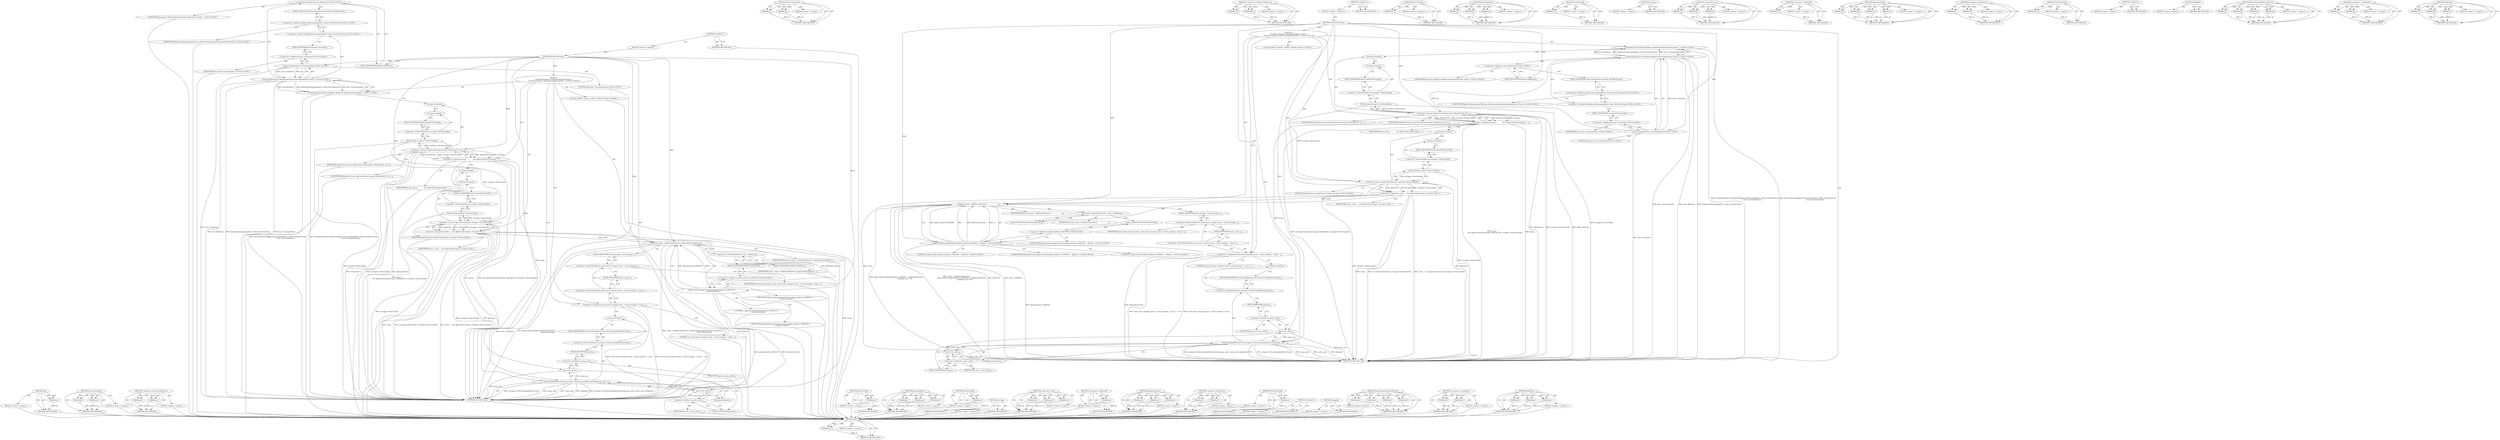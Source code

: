 digraph "AddEntry" {
vulnerable_176 [label=<(METHOD,get)>];
vulnerable_177 [label=<(PARAM,p1)>];
vulnerable_178 [label=<(BLOCK,&lt;empty&gt;,&lt;empty&gt;)>];
vulnerable_179 [label=<(METHOD_RETURN,ANY)>];
vulnerable_125 [label=<(METHOD,base.Unretained)>];
vulnerable_126 [label=<(PARAM,p1)>];
vulnerable_127 [label=<(PARAM,p2)>];
vulnerable_128 [label=<(BLOCK,&lt;empty&gt;,&lt;empty&gt;)>];
vulnerable_129 [label=<(METHOD_RETURN,ANY)>];
vulnerable_148 [label=<(METHOD,&lt;operator&gt;.indirectFieldAccess)>];
vulnerable_149 [label=<(PARAM,p1)>];
vulnerable_150 [label=<(PARAM,p2)>];
vulnerable_151 [label=<(BLOCK,&lt;empty&gt;,&lt;empty&gt;)>];
vulnerable_152 [label=<(METHOD_RETURN,ANY)>];
vulnerable_6 [label=<(METHOD,&lt;global&gt;)<SUB>1</SUB>>];
vulnerable_7 [label=<(BLOCK,&lt;empty&gt;,&lt;empty&gt;)<SUB>1</SUB>>];
vulnerable_8 [label=<(METHOD,StoreNewGroup)<SUB>1</SUB>>];
vulnerable_9 [label="<(BLOCK,{
    PushNextTask(base::BindOnce(&amp;AppCacheStor...,{
    PushNextTask(base::BindOnce(&amp;AppCacheStor...)<SUB>1</SUB>>"];
vulnerable_10 [label="<(PushNextTask,PushNextTask(base::BindOnce(&amp;AppCacheStorageImp...)<SUB>2</SUB>>"];
vulnerable_11 [label="<(base.BindOnce,base::BindOnce(&amp;AppCacheStorageImplTest::Verify...)<SUB>2</SUB>>"];
vulnerable_12 [label="<(&lt;operator&gt;.fieldAccess,base::BindOnce)<SUB>2</SUB>>"];
vulnerable_13 [label="<(IDENTIFIER,base,base::BindOnce(&amp;AppCacheStorageImplTest::Verify...)<SUB>2</SUB>>"];
vulnerable_14 [label=<(FIELD_IDENTIFIER,BindOnce,BindOnce)<SUB>2</SUB>>];
vulnerable_15 [label="<(&lt;operator&gt;.addressOf,&amp;AppCacheStorageImplTest::Verify_StoreNewGroup)<SUB>2</SUB>>"];
vulnerable_16 [label="<(&lt;operator&gt;.fieldAccess,AppCacheStorageImplTest::Verify_StoreNewGroup)<SUB>2</SUB>>"];
vulnerable_17 [label="<(IDENTIFIER,AppCacheStorageImplTest,base::BindOnce(&amp;AppCacheStorageImplTest::Verify...)<SUB>2</SUB>>"];
vulnerable_18 [label=<(FIELD_IDENTIFIER,Verify_StoreNewGroup,Verify_StoreNewGroup)<SUB>2</SUB>>];
vulnerable_19 [label="<(base.Unretained,base::Unretained(this))<SUB>3</SUB>>"];
vulnerable_20 [label="<(&lt;operator&gt;.fieldAccess,base::Unretained)<SUB>3</SUB>>"];
vulnerable_21 [label="<(IDENTIFIER,base,base::Unretained(this))<SUB>3</SUB>>"];
vulnerable_22 [label=<(FIELD_IDENTIFIER,Unretained,Unretained)<SUB>3</SUB>>];
vulnerable_23 [label="<(LITERAL,this,base::Unretained(this))<SUB>3</SUB>>"];
vulnerable_24 [label=<(&lt;operator&gt;.assignment,group_ =
         new AppCacheGroup(storage(), ...)<SUB>5</SUB>>];
vulnerable_25 [label=<(IDENTIFIER,group_,group_ =
         new AppCacheGroup(storage(), ...)<SUB>5</SUB>>];
vulnerable_26 [label=<(&lt;operator&gt;.new,new AppCacheGroup(storage(), kManifestUrl, stor...)<SUB>6</SUB>>];
vulnerable_27 [label=<(IDENTIFIER,AppCacheGroup,new AppCacheGroup(storage(), kManifestUrl, stor...)<SUB>6</SUB>>];
vulnerable_28 [label=<(storage,storage())<SUB>6</SUB>>];
vulnerable_29 [label=<(IDENTIFIER,kManifestUrl,new AppCacheGroup(storage(), kManifestUrl, stor...)<SUB>6</SUB>>];
vulnerable_30 [label=<(NewGroupId,storage()-&gt;NewGroupId())<SUB>6</SUB>>];
vulnerable_31 [label=<(&lt;operator&gt;.indirectFieldAccess,storage()-&gt;NewGroupId)<SUB>6</SUB>>];
vulnerable_32 [label=<(storage,storage())<SUB>6</SUB>>];
vulnerable_33 [label=<(FIELD_IDENTIFIER,NewGroupId,NewGroupId)<SUB>6</SUB>>];
vulnerable_34 [label=<(&lt;operator&gt;.assignment,cache_ = new AppCache(storage(), storage()-&gt;New...)<SUB>7</SUB>>];
vulnerable_35 [label=<(IDENTIFIER,cache_,cache_ = new AppCache(storage(), storage()-&gt;New...)<SUB>7</SUB>>];
vulnerable_36 [label=<(&lt;operator&gt;.new,new AppCache(storage(), storage()-&gt;NewCacheId()))<SUB>7</SUB>>];
vulnerable_37 [label=<(IDENTIFIER,AppCache,new AppCache(storage(), storage()-&gt;NewCacheId()))<SUB>7</SUB>>];
vulnerable_38 [label=<(storage,storage())<SUB>7</SUB>>];
vulnerable_39 [label=<(NewCacheId,storage()-&gt;NewCacheId())<SUB>7</SUB>>];
vulnerable_40 [label=<(&lt;operator&gt;.indirectFieldAccess,storage()-&gt;NewCacheId)<SUB>7</SUB>>];
vulnerable_41 [label=<(storage,storage())<SUB>7</SUB>>];
vulnerable_42 [label=<(FIELD_IDENTIFIER,NewCacheId,NewCacheId)<SUB>7</SUB>>];
vulnerable_43 [label=<(AddEntry,cache_-&gt;AddEntry(kEntryUrl, AppCacheEntry(AppCa...)<SUB>8</SUB>>];
vulnerable_44 [label=<(&lt;operator&gt;.indirectFieldAccess,cache_-&gt;AddEntry)<SUB>8</SUB>>];
vulnerable_45 [label=<(IDENTIFIER,cache_,cache_-&gt;AddEntry(kEntryUrl, AppCacheEntry(AppCa...)<SUB>8</SUB>>];
vulnerable_46 [label=<(FIELD_IDENTIFIER,AddEntry,AddEntry)<SUB>8</SUB>>];
vulnerable_47 [label=<(IDENTIFIER,kEntryUrl,cache_-&gt;AddEntry(kEntryUrl, AppCacheEntry(AppCa...)<SUB>8</SUB>>];
vulnerable_48 [label="<(AppCacheEntry,AppCacheEntry(AppCacheEntry::EXPLICIT, 1,
     ...)<SUB>8</SUB>>"];
vulnerable_49 [label="<(&lt;operator&gt;.fieldAccess,AppCacheEntry::EXPLICIT)<SUB>8</SUB>>"];
vulnerable_50 [label="<(IDENTIFIER,AppCacheEntry,AppCacheEntry(AppCacheEntry::EXPLICIT, 1,
     ...)<SUB>8</SUB>>"];
vulnerable_51 [label=<(FIELD_IDENTIFIER,EXPLICIT,EXPLICIT)<SUB>8</SUB>>];
vulnerable_52 [label="<(LITERAL,1,AppCacheEntry(AppCacheEntry::EXPLICIT, 1,
     ...)<SUB>8</SUB>>"];
vulnerable_53 [label="<(IDENTIFIER,kDefaultEntrySize,AppCacheEntry(AppCacheEntry::EXPLICIT, 1,
     ...)<SUB>9</SUB>>"];
vulnerable_54 [label=<(&lt;operator&gt;.assignment,mock_quota_manager_proxy_-&gt;mock_manager_-&gt;async...)<SUB>11</SUB>>];
vulnerable_55 [label=<(&lt;operator&gt;.indirectFieldAccess,mock_quota_manager_proxy_-&gt;mock_manager_-&gt;async_)<SUB>11</SUB>>];
vulnerable_56 [label=<(&lt;operator&gt;.indirectFieldAccess,mock_quota_manager_proxy_-&gt;mock_manager_)<SUB>11</SUB>>];
vulnerable_57 [label=<(IDENTIFIER,mock_quota_manager_proxy_,mock_quota_manager_proxy_-&gt;mock_manager_-&gt;async...)<SUB>11</SUB>>];
vulnerable_58 [label=<(FIELD_IDENTIFIER,mock_manager_,mock_manager_)<SUB>11</SUB>>];
vulnerable_59 [label=<(FIELD_IDENTIFIER,async_,async_)<SUB>11</SUB>>];
vulnerable_60 [label=<(LITERAL,true,mock_quota_manager_proxy_-&gt;mock_manager_-&gt;async...)<SUB>11</SUB>>];
vulnerable_61 [label=<(StoreGroupAndNewestCache,storage()-&gt;StoreGroupAndNewestCache(group_.get(...)<SUB>13</SUB>>];
vulnerable_62 [label=<(&lt;operator&gt;.indirectFieldAccess,storage()-&gt;StoreGroupAndNewestCache)<SUB>13</SUB>>];
vulnerable_63 [label=<(storage,storage())<SUB>13</SUB>>];
vulnerable_64 [label=<(FIELD_IDENTIFIER,StoreGroupAndNewestCache,StoreGroupAndNewestCache)<SUB>13</SUB>>];
vulnerable_65 [label=<(get,group_.get())<SUB>13</SUB>>];
vulnerable_66 [label=<(&lt;operator&gt;.fieldAccess,group_.get)<SUB>13</SUB>>];
vulnerable_67 [label=<(IDENTIFIER,group_,group_.get())<SUB>13</SUB>>];
vulnerable_68 [label=<(FIELD_IDENTIFIER,get,get)<SUB>13</SUB>>];
vulnerable_69 [label=<(get,cache_.get())<SUB>13</SUB>>];
vulnerable_70 [label=<(&lt;operator&gt;.fieldAccess,cache_.get)<SUB>13</SUB>>];
vulnerable_71 [label=<(IDENTIFIER,cache_,cache_.get())<SUB>13</SUB>>];
vulnerable_72 [label=<(FIELD_IDENTIFIER,get,get)<SUB>13</SUB>>];
vulnerable_73 [label=<(delegate,delegate())<SUB>13</SUB>>];
vulnerable_74 [label="<(LOCAL,EXPECT_FALSE : EXPECT_FALSE)<SUB>14</SUB>>"];
vulnerable_75 [label=<(METHOD_RETURN,void)<SUB>1</SUB>>];
vulnerable_77 [label=<(METHOD_RETURN,ANY)<SUB>1</SUB>>];
vulnerable_153 [label=<(METHOD,NewCacheId)>];
vulnerable_154 [label=<(PARAM,p1)>];
vulnerable_155 [label=<(BLOCK,&lt;empty&gt;,&lt;empty&gt;)>];
vulnerable_156 [label=<(METHOD_RETURN,ANY)>];
vulnerable_110 [label=<(METHOD,base.BindOnce)>];
vulnerable_111 [label=<(PARAM,p1)>];
vulnerable_112 [label=<(PARAM,p2)>];
vulnerable_113 [label=<(PARAM,p3)>];
vulnerable_114 [label=<(BLOCK,&lt;empty&gt;,&lt;empty&gt;)>];
vulnerable_115 [label=<(METHOD_RETURN,ANY)>];
vulnerable_144 [label=<(METHOD,NewGroupId)>];
vulnerable_145 [label=<(PARAM,p1)>];
vulnerable_146 [label=<(BLOCK,&lt;empty&gt;,&lt;empty&gt;)>];
vulnerable_147 [label=<(METHOD_RETURN,ANY)>];
vulnerable_141 [label=<(METHOD,storage)>];
vulnerable_142 [label=<(BLOCK,&lt;empty&gt;,&lt;empty&gt;)>];
vulnerable_143 [label=<(METHOD_RETURN,ANY)>];
vulnerable_135 [label=<(METHOD,&lt;operator&gt;.new)>];
vulnerable_136 [label=<(PARAM,p1)>];
vulnerable_137 [label=<(PARAM,p2)>];
vulnerable_138 [label=<(PARAM,p3)>];
vulnerable_139 [label=<(BLOCK,&lt;empty&gt;,&lt;empty&gt;)>];
vulnerable_140 [label=<(METHOD_RETURN,ANY)>];
vulnerable_121 [label=<(METHOD,&lt;operator&gt;.addressOf)>];
vulnerable_122 [label=<(PARAM,p1)>];
vulnerable_123 [label=<(BLOCK,&lt;empty&gt;,&lt;empty&gt;)>];
vulnerable_124 [label=<(METHOD_RETURN,ANY)>];
vulnerable_163 [label=<(METHOD,AppCacheEntry)>];
vulnerable_164 [label=<(PARAM,p1)>];
vulnerable_165 [label=<(PARAM,p2)>];
vulnerable_166 [label=<(PARAM,p3)>];
vulnerable_167 [label=<(BLOCK,&lt;empty&gt;,&lt;empty&gt;)>];
vulnerable_168 [label=<(METHOD_RETURN,ANY)>];
vulnerable_116 [label=<(METHOD,&lt;operator&gt;.fieldAccess)>];
vulnerable_117 [label=<(PARAM,p1)>];
vulnerable_118 [label=<(PARAM,p2)>];
vulnerable_119 [label=<(BLOCK,&lt;empty&gt;,&lt;empty&gt;)>];
vulnerable_120 [label=<(METHOD_RETURN,ANY)>];
vulnerable_106 [label=<(METHOD,PushNextTask)>];
vulnerable_107 [label=<(PARAM,p1)>];
vulnerable_108 [label=<(BLOCK,&lt;empty&gt;,&lt;empty&gt;)>];
vulnerable_109 [label=<(METHOD_RETURN,ANY)>];
vulnerable_100 [label=<(METHOD,&lt;global&gt;)<SUB>1</SUB>>];
vulnerable_101 [label=<(BLOCK,&lt;empty&gt;,&lt;empty&gt;)>];
vulnerable_102 [label=<(METHOD_RETURN,ANY)>];
vulnerable_180 [label=<(METHOD,delegate)>];
vulnerable_181 [label=<(BLOCK,&lt;empty&gt;,&lt;empty&gt;)>];
vulnerable_182 [label=<(METHOD_RETURN,ANY)>];
vulnerable_169 [label=<(METHOD,StoreGroupAndNewestCache)>];
vulnerable_170 [label=<(PARAM,p1)>];
vulnerable_171 [label=<(PARAM,p2)>];
vulnerable_172 [label=<(PARAM,p3)>];
vulnerable_173 [label=<(PARAM,p4)>];
vulnerable_174 [label=<(BLOCK,&lt;empty&gt;,&lt;empty&gt;)>];
vulnerable_175 [label=<(METHOD_RETURN,ANY)>];
vulnerable_130 [label=<(METHOD,&lt;operator&gt;.assignment)>];
vulnerable_131 [label=<(PARAM,p1)>];
vulnerable_132 [label=<(PARAM,p2)>];
vulnerable_133 [label=<(BLOCK,&lt;empty&gt;,&lt;empty&gt;)>];
vulnerable_134 [label=<(METHOD_RETURN,ANY)>];
vulnerable_157 [label=<(METHOD,AddEntry)>];
vulnerable_158 [label=<(PARAM,p1)>];
vulnerable_159 [label=<(PARAM,p2)>];
vulnerable_160 [label=<(PARAM,p3)>];
vulnerable_161 [label=<(BLOCK,&lt;empty&gt;,&lt;empty&gt;)>];
vulnerable_162 [label=<(METHOD_RETURN,ANY)>];
fixed_178 [label=<(METHOD,get)>];
fixed_179 [label=<(PARAM,p1)>];
fixed_180 [label=<(BLOCK,&lt;empty&gt;,&lt;empty&gt;)>];
fixed_181 [label=<(METHOD_RETURN,ANY)>];
fixed_126 [label=<(METHOD,base.Unretained)>];
fixed_127 [label=<(PARAM,p1)>];
fixed_128 [label=<(PARAM,p2)>];
fixed_129 [label=<(BLOCK,&lt;empty&gt;,&lt;empty&gt;)>];
fixed_130 [label=<(METHOD_RETURN,ANY)>];
fixed_149 [label=<(METHOD,&lt;operator&gt;.indirectFieldAccess)>];
fixed_150 [label=<(PARAM,p1)>];
fixed_151 [label=<(PARAM,p2)>];
fixed_152 [label=<(BLOCK,&lt;empty&gt;,&lt;empty&gt;)>];
fixed_153 [label=<(METHOD_RETURN,ANY)>];
fixed_6 [label=<(METHOD,&lt;global&gt;)<SUB>1</SUB>>];
fixed_7 [label=<(BLOCK,&lt;empty&gt;,&lt;empty&gt;)<SUB>1</SUB>>];
fixed_8 [label=<(METHOD,StoreNewGroup)<SUB>1</SUB>>];
fixed_9 [label="<(BLOCK,{
    PushNextTask(base::BindOnce(&amp;AppCacheStor...,{
    PushNextTask(base::BindOnce(&amp;AppCacheStor...)<SUB>1</SUB>>"];
fixed_10 [label="<(PushNextTask,PushNextTask(base::BindOnce(&amp;AppCacheStorageImp...)<SUB>2</SUB>>"];
fixed_11 [label="<(base.BindOnce,base::BindOnce(&amp;AppCacheStorageImplTest::Verify...)<SUB>2</SUB>>"];
fixed_12 [label="<(&lt;operator&gt;.fieldAccess,base::BindOnce)<SUB>2</SUB>>"];
fixed_13 [label="<(IDENTIFIER,base,base::BindOnce(&amp;AppCacheStorageImplTest::Verify...)<SUB>2</SUB>>"];
fixed_14 [label=<(FIELD_IDENTIFIER,BindOnce,BindOnce)<SUB>2</SUB>>];
fixed_15 [label="<(&lt;operator&gt;.addressOf,&amp;AppCacheStorageImplTest::Verify_StoreNewGroup)<SUB>2</SUB>>"];
fixed_16 [label="<(&lt;operator&gt;.fieldAccess,AppCacheStorageImplTest::Verify_StoreNewGroup)<SUB>2</SUB>>"];
fixed_17 [label="<(IDENTIFIER,AppCacheStorageImplTest,base::BindOnce(&amp;AppCacheStorageImplTest::Verify...)<SUB>2</SUB>>"];
fixed_18 [label=<(FIELD_IDENTIFIER,Verify_StoreNewGroup,Verify_StoreNewGroup)<SUB>2</SUB>>];
fixed_19 [label="<(base.Unretained,base::Unretained(this))<SUB>3</SUB>>"];
fixed_20 [label="<(&lt;operator&gt;.fieldAccess,base::Unretained)<SUB>3</SUB>>"];
fixed_21 [label="<(IDENTIFIER,base,base::Unretained(this))<SUB>3</SUB>>"];
fixed_22 [label=<(FIELD_IDENTIFIER,Unretained,Unretained)<SUB>3</SUB>>];
fixed_23 [label="<(LITERAL,this,base::Unretained(this))<SUB>3</SUB>>"];
fixed_24 [label=<(&lt;operator&gt;.assignment,group_ =
         new AppCacheGroup(storage(), ...)<SUB>5</SUB>>];
fixed_25 [label=<(IDENTIFIER,group_,group_ =
         new AppCacheGroup(storage(), ...)<SUB>5</SUB>>];
fixed_26 [label=<(&lt;operator&gt;.new,new AppCacheGroup(storage(), kManifestUrl, stor...)<SUB>6</SUB>>];
fixed_27 [label=<(IDENTIFIER,AppCacheGroup,new AppCacheGroup(storage(), kManifestUrl, stor...)<SUB>6</SUB>>];
fixed_28 [label=<(storage,storage())<SUB>6</SUB>>];
fixed_29 [label=<(IDENTIFIER,kManifestUrl,new AppCacheGroup(storage(), kManifestUrl, stor...)<SUB>6</SUB>>];
fixed_30 [label=<(NewGroupId,storage()-&gt;NewGroupId())<SUB>6</SUB>>];
fixed_31 [label=<(&lt;operator&gt;.indirectFieldAccess,storage()-&gt;NewGroupId)<SUB>6</SUB>>];
fixed_32 [label=<(storage,storage())<SUB>6</SUB>>];
fixed_33 [label=<(FIELD_IDENTIFIER,NewGroupId,NewGroupId)<SUB>6</SUB>>];
fixed_34 [label=<(&lt;operator&gt;.assignment,cache_ = new AppCache(storage(), storage()-&gt;New...)<SUB>7</SUB>>];
fixed_35 [label=<(IDENTIFIER,cache_,cache_ = new AppCache(storage(), storage()-&gt;New...)<SUB>7</SUB>>];
fixed_36 [label=<(&lt;operator&gt;.new,new AppCache(storage(), storage()-&gt;NewCacheId()))<SUB>7</SUB>>];
fixed_37 [label=<(IDENTIFIER,AppCache,new AppCache(storage(), storage()-&gt;NewCacheId()))<SUB>7</SUB>>];
fixed_38 [label=<(storage,storage())<SUB>7</SUB>>];
fixed_39 [label=<(NewCacheId,storage()-&gt;NewCacheId())<SUB>7</SUB>>];
fixed_40 [label=<(&lt;operator&gt;.indirectFieldAccess,storage()-&gt;NewCacheId)<SUB>7</SUB>>];
fixed_41 [label=<(storage,storage())<SUB>7</SUB>>];
fixed_42 [label=<(FIELD_IDENTIFIER,NewCacheId,NewCacheId)<SUB>7</SUB>>];
fixed_43 [label=<(AddEntry,cache_-&gt;AddEntry(kEntryUrl,
                   ...)<SUB>8</SUB>>];
fixed_44 [label=<(&lt;operator&gt;.indirectFieldAccess,cache_-&gt;AddEntry)<SUB>8</SUB>>];
fixed_45 [label=<(IDENTIFIER,cache_,cache_-&gt;AddEntry(kEntryUrl,
                   ...)<SUB>8</SUB>>];
fixed_46 [label=<(FIELD_IDENTIFIER,AddEntry,AddEntry)<SUB>8</SUB>>];
fixed_47 [label=<(IDENTIFIER,kEntryUrl,cache_-&gt;AddEntry(kEntryUrl,
                   ...)<SUB>8</SUB>>];
fixed_48 [label="<(AppCacheEntry,AppCacheEntry(AppCacheEntry::MASTER, 1, kDefaul...)<SUB>9</SUB>>"];
fixed_49 [label="<(&lt;operator&gt;.fieldAccess,AppCacheEntry::MASTER)<SUB>9</SUB>>"];
fixed_50 [label="<(IDENTIFIER,AppCacheEntry,AppCacheEntry(AppCacheEntry::MASTER, 1, kDefaul...)<SUB>9</SUB>>"];
fixed_51 [label=<(FIELD_IDENTIFIER,MASTER,MASTER)<SUB>9</SUB>>];
fixed_52 [label="<(LITERAL,1,AppCacheEntry(AppCacheEntry::MASTER, 1, kDefaul...)<SUB>9</SUB>>"];
fixed_53 [label="<(IDENTIFIER,kDefaultEntrySize,AppCacheEntry(AppCacheEntry::MASTER, 1, kDefaul...)<SUB>9</SUB>>"];
fixed_54 [label="<(LITERAL,0,AppCacheEntry(AppCacheEntry::MASTER, 1, kDefaul...)<SUB>10</SUB>>"];
fixed_55 [label=<(&lt;operator&gt;.assignment,mock_quota_manager_proxy_-&gt;mock_manager_-&gt;async...)<SUB>12</SUB>>];
fixed_56 [label=<(&lt;operator&gt;.indirectFieldAccess,mock_quota_manager_proxy_-&gt;mock_manager_-&gt;async_)<SUB>12</SUB>>];
fixed_57 [label=<(&lt;operator&gt;.indirectFieldAccess,mock_quota_manager_proxy_-&gt;mock_manager_)<SUB>12</SUB>>];
fixed_58 [label=<(IDENTIFIER,mock_quota_manager_proxy_,mock_quota_manager_proxy_-&gt;mock_manager_-&gt;async...)<SUB>12</SUB>>];
fixed_59 [label=<(FIELD_IDENTIFIER,mock_manager_,mock_manager_)<SUB>12</SUB>>];
fixed_60 [label=<(FIELD_IDENTIFIER,async_,async_)<SUB>12</SUB>>];
fixed_61 [label=<(LITERAL,true,mock_quota_manager_proxy_-&gt;mock_manager_-&gt;async...)<SUB>12</SUB>>];
fixed_62 [label=<(StoreGroupAndNewestCache,storage()-&gt;StoreGroupAndNewestCache(group_.get(...)<SUB>14</SUB>>];
fixed_63 [label=<(&lt;operator&gt;.indirectFieldAccess,storage()-&gt;StoreGroupAndNewestCache)<SUB>14</SUB>>];
fixed_64 [label=<(storage,storage())<SUB>14</SUB>>];
fixed_65 [label=<(FIELD_IDENTIFIER,StoreGroupAndNewestCache,StoreGroupAndNewestCache)<SUB>14</SUB>>];
fixed_66 [label=<(get,group_.get())<SUB>14</SUB>>];
fixed_67 [label=<(&lt;operator&gt;.fieldAccess,group_.get)<SUB>14</SUB>>];
fixed_68 [label=<(IDENTIFIER,group_,group_.get())<SUB>14</SUB>>];
fixed_69 [label=<(FIELD_IDENTIFIER,get,get)<SUB>14</SUB>>];
fixed_70 [label=<(get,cache_.get())<SUB>14</SUB>>];
fixed_71 [label=<(&lt;operator&gt;.fieldAccess,cache_.get)<SUB>14</SUB>>];
fixed_72 [label=<(IDENTIFIER,cache_,cache_.get())<SUB>14</SUB>>];
fixed_73 [label=<(FIELD_IDENTIFIER,get,get)<SUB>14</SUB>>];
fixed_74 [label=<(delegate,delegate())<SUB>14</SUB>>];
fixed_75 [label="<(LOCAL,EXPECT_FALSE : EXPECT_FALSE)<SUB>15</SUB>>"];
fixed_76 [label=<(METHOD_RETURN,void)<SUB>1</SUB>>];
fixed_78 [label=<(METHOD_RETURN,ANY)<SUB>1</SUB>>];
fixed_154 [label=<(METHOD,NewCacheId)>];
fixed_155 [label=<(PARAM,p1)>];
fixed_156 [label=<(BLOCK,&lt;empty&gt;,&lt;empty&gt;)>];
fixed_157 [label=<(METHOD_RETURN,ANY)>];
fixed_111 [label=<(METHOD,base.BindOnce)>];
fixed_112 [label=<(PARAM,p1)>];
fixed_113 [label=<(PARAM,p2)>];
fixed_114 [label=<(PARAM,p3)>];
fixed_115 [label=<(BLOCK,&lt;empty&gt;,&lt;empty&gt;)>];
fixed_116 [label=<(METHOD_RETURN,ANY)>];
fixed_145 [label=<(METHOD,NewGroupId)>];
fixed_146 [label=<(PARAM,p1)>];
fixed_147 [label=<(BLOCK,&lt;empty&gt;,&lt;empty&gt;)>];
fixed_148 [label=<(METHOD_RETURN,ANY)>];
fixed_142 [label=<(METHOD,storage)>];
fixed_143 [label=<(BLOCK,&lt;empty&gt;,&lt;empty&gt;)>];
fixed_144 [label=<(METHOD_RETURN,ANY)>];
fixed_136 [label=<(METHOD,&lt;operator&gt;.new)>];
fixed_137 [label=<(PARAM,p1)>];
fixed_138 [label=<(PARAM,p2)>];
fixed_139 [label=<(PARAM,p3)>];
fixed_140 [label=<(BLOCK,&lt;empty&gt;,&lt;empty&gt;)>];
fixed_141 [label=<(METHOD_RETURN,ANY)>];
fixed_122 [label=<(METHOD,&lt;operator&gt;.addressOf)>];
fixed_123 [label=<(PARAM,p1)>];
fixed_124 [label=<(BLOCK,&lt;empty&gt;,&lt;empty&gt;)>];
fixed_125 [label=<(METHOD_RETURN,ANY)>];
fixed_164 [label=<(METHOD,AppCacheEntry)>];
fixed_165 [label=<(PARAM,p1)>];
fixed_166 [label=<(PARAM,p2)>];
fixed_167 [label=<(PARAM,p3)>];
fixed_168 [label=<(PARAM,p4)>];
fixed_169 [label=<(BLOCK,&lt;empty&gt;,&lt;empty&gt;)>];
fixed_170 [label=<(METHOD_RETURN,ANY)>];
fixed_117 [label=<(METHOD,&lt;operator&gt;.fieldAccess)>];
fixed_118 [label=<(PARAM,p1)>];
fixed_119 [label=<(PARAM,p2)>];
fixed_120 [label=<(BLOCK,&lt;empty&gt;,&lt;empty&gt;)>];
fixed_121 [label=<(METHOD_RETURN,ANY)>];
fixed_107 [label=<(METHOD,PushNextTask)>];
fixed_108 [label=<(PARAM,p1)>];
fixed_109 [label=<(BLOCK,&lt;empty&gt;,&lt;empty&gt;)>];
fixed_110 [label=<(METHOD_RETURN,ANY)>];
fixed_101 [label=<(METHOD,&lt;global&gt;)<SUB>1</SUB>>];
fixed_102 [label=<(BLOCK,&lt;empty&gt;,&lt;empty&gt;)>];
fixed_103 [label=<(METHOD_RETURN,ANY)>];
fixed_182 [label=<(METHOD,delegate)>];
fixed_183 [label=<(BLOCK,&lt;empty&gt;,&lt;empty&gt;)>];
fixed_184 [label=<(METHOD_RETURN,ANY)>];
fixed_171 [label=<(METHOD,StoreGroupAndNewestCache)>];
fixed_172 [label=<(PARAM,p1)>];
fixed_173 [label=<(PARAM,p2)>];
fixed_174 [label=<(PARAM,p3)>];
fixed_175 [label=<(PARAM,p4)>];
fixed_176 [label=<(BLOCK,&lt;empty&gt;,&lt;empty&gt;)>];
fixed_177 [label=<(METHOD_RETURN,ANY)>];
fixed_131 [label=<(METHOD,&lt;operator&gt;.assignment)>];
fixed_132 [label=<(PARAM,p1)>];
fixed_133 [label=<(PARAM,p2)>];
fixed_134 [label=<(BLOCK,&lt;empty&gt;,&lt;empty&gt;)>];
fixed_135 [label=<(METHOD_RETURN,ANY)>];
fixed_158 [label=<(METHOD,AddEntry)>];
fixed_159 [label=<(PARAM,p1)>];
fixed_160 [label=<(PARAM,p2)>];
fixed_161 [label=<(PARAM,p3)>];
fixed_162 [label=<(BLOCK,&lt;empty&gt;,&lt;empty&gt;)>];
fixed_163 [label=<(METHOD_RETURN,ANY)>];
vulnerable_176 -> vulnerable_177  [key=0, label="AST: "];
vulnerable_176 -> vulnerable_177  [key=1, label="DDG: "];
vulnerable_176 -> vulnerable_178  [key=0, label="AST: "];
vulnerable_176 -> vulnerable_179  [key=0, label="AST: "];
vulnerable_176 -> vulnerable_179  [key=1, label="CFG: "];
vulnerable_177 -> vulnerable_179  [key=0, label="DDG: p1"];
vulnerable_178 -> fixed_178  [key=0];
vulnerable_179 -> fixed_178  [key=0];
vulnerable_125 -> vulnerable_126  [key=0, label="AST: "];
vulnerable_125 -> vulnerable_126  [key=1, label="DDG: "];
vulnerable_125 -> vulnerable_128  [key=0, label="AST: "];
vulnerable_125 -> vulnerable_127  [key=0, label="AST: "];
vulnerable_125 -> vulnerable_127  [key=1, label="DDG: "];
vulnerable_125 -> vulnerable_129  [key=0, label="AST: "];
vulnerable_125 -> vulnerable_129  [key=1, label="CFG: "];
vulnerable_126 -> vulnerable_129  [key=0, label="DDG: p1"];
vulnerable_127 -> vulnerable_129  [key=0, label="DDG: p2"];
vulnerable_128 -> fixed_178  [key=0];
vulnerable_129 -> fixed_178  [key=0];
vulnerable_148 -> vulnerable_149  [key=0, label="AST: "];
vulnerable_148 -> vulnerable_149  [key=1, label="DDG: "];
vulnerable_148 -> vulnerable_151  [key=0, label="AST: "];
vulnerable_148 -> vulnerable_150  [key=0, label="AST: "];
vulnerable_148 -> vulnerable_150  [key=1, label="DDG: "];
vulnerable_148 -> vulnerable_152  [key=0, label="AST: "];
vulnerable_148 -> vulnerable_152  [key=1, label="CFG: "];
vulnerable_149 -> vulnerable_152  [key=0, label="DDG: p1"];
vulnerable_150 -> vulnerable_152  [key=0, label="DDG: p2"];
vulnerable_151 -> fixed_178  [key=0];
vulnerable_152 -> fixed_178  [key=0];
vulnerable_6 -> vulnerable_7  [key=0, label="AST: "];
vulnerable_6 -> vulnerable_77  [key=0, label="AST: "];
vulnerable_6 -> vulnerable_77  [key=1, label="CFG: "];
vulnerable_7 -> vulnerable_8  [key=0, label="AST: "];
vulnerable_8 -> vulnerable_9  [key=0, label="AST: "];
vulnerable_8 -> vulnerable_75  [key=0, label="AST: "];
vulnerable_8 -> vulnerable_14  [key=0, label="CFG: "];
vulnerable_8 -> vulnerable_54  [key=0, label="DDG: "];
vulnerable_8 -> vulnerable_43  [key=0, label="DDG: "];
vulnerable_8 -> vulnerable_61  [key=0, label="DDG: "];
vulnerable_8 -> vulnerable_26  [key=0, label="DDG: "];
vulnerable_8 -> vulnerable_36  [key=0, label="DDG: "];
vulnerable_8 -> vulnerable_48  [key=0, label="DDG: "];
vulnerable_8 -> vulnerable_19  [key=0, label="DDG: "];
vulnerable_9 -> vulnerable_10  [key=0, label="AST: "];
vulnerable_9 -> vulnerable_24  [key=0, label="AST: "];
vulnerable_9 -> vulnerable_34  [key=0, label="AST: "];
vulnerable_9 -> vulnerable_43  [key=0, label="AST: "];
vulnerable_9 -> vulnerable_54  [key=0, label="AST: "];
vulnerable_9 -> vulnerable_61  [key=0, label="AST: "];
vulnerable_9 -> vulnerable_74  [key=0, label="AST: "];
vulnerable_10 -> vulnerable_11  [key=0, label="AST: "];
vulnerable_10 -> vulnerable_28  [key=0, label="CFG: "];
vulnerable_10 -> vulnerable_75  [key=0, label="DDG: base::BindOnce(&amp;AppCacheStorageImplTest::Verify_StoreNewGroup,
                                base::Unretained(this))"];
vulnerable_10 -> vulnerable_75  [key=1, label="DDG: PushNextTask(base::BindOnce(&amp;AppCacheStorageImplTest::Verify_StoreNewGroup,
                                base::Unretained(this)))"];
vulnerable_11 -> vulnerable_12  [key=0, label="AST: "];
vulnerable_11 -> vulnerable_15  [key=0, label="AST: "];
vulnerable_11 -> vulnerable_19  [key=0, label="AST: "];
vulnerable_11 -> vulnerable_10  [key=0, label="CFG: "];
vulnerable_11 -> vulnerable_10  [key=1, label="DDG: base::BindOnce"];
vulnerable_11 -> vulnerable_10  [key=2, label="DDG: &amp;AppCacheStorageImplTest::Verify_StoreNewGroup"];
vulnerable_11 -> vulnerable_10  [key=3, label="DDG: base::Unretained(this)"];
vulnerable_11 -> vulnerable_75  [key=0, label="DDG: base::BindOnce"];
vulnerable_11 -> vulnerable_75  [key=1, label="DDG: &amp;AppCacheStorageImplTest::Verify_StoreNewGroup"];
vulnerable_11 -> vulnerable_75  [key=2, label="DDG: base::Unretained(this)"];
vulnerable_12 -> vulnerable_13  [key=0, label="AST: "];
vulnerable_12 -> vulnerable_14  [key=0, label="AST: "];
vulnerable_12 -> vulnerable_18  [key=0, label="CFG: "];
vulnerable_13 -> fixed_178  [key=0];
vulnerable_14 -> vulnerable_12  [key=0, label="CFG: "];
vulnerable_15 -> vulnerable_16  [key=0, label="AST: "];
vulnerable_15 -> vulnerable_22  [key=0, label="CFG: "];
vulnerable_16 -> vulnerable_17  [key=0, label="AST: "];
vulnerable_16 -> vulnerable_18  [key=0, label="AST: "];
vulnerable_16 -> vulnerable_15  [key=0, label="CFG: "];
vulnerable_17 -> fixed_178  [key=0];
vulnerable_18 -> vulnerable_16  [key=0, label="CFG: "];
vulnerable_19 -> vulnerable_20  [key=0, label="AST: "];
vulnerable_19 -> vulnerable_23  [key=0, label="AST: "];
vulnerable_19 -> vulnerable_11  [key=0, label="CFG: "];
vulnerable_19 -> vulnerable_11  [key=1, label="DDG: base::Unretained"];
vulnerable_19 -> vulnerable_11  [key=2, label="DDG: this"];
vulnerable_19 -> vulnerable_75  [key=0, label="DDG: base::Unretained"];
vulnerable_20 -> vulnerable_21  [key=0, label="AST: "];
vulnerable_20 -> vulnerable_22  [key=0, label="AST: "];
vulnerable_20 -> vulnerable_19  [key=0, label="CFG: "];
vulnerable_21 -> fixed_178  [key=0];
vulnerable_22 -> vulnerable_20  [key=0, label="CFG: "];
vulnerable_23 -> fixed_178  [key=0];
vulnerable_24 -> vulnerable_25  [key=0, label="AST: "];
vulnerable_24 -> vulnerable_26  [key=0, label="AST: "];
vulnerable_24 -> vulnerable_38  [key=0, label="CFG: "];
vulnerable_24 -> vulnerable_75  [key=0, label="DDG: group_"];
vulnerable_24 -> vulnerable_75  [key=1, label="DDG: new AppCacheGroup(storage(), kManifestUrl, storage()-&gt;NewGroupId())"];
vulnerable_24 -> vulnerable_75  [key=2, label="DDG: group_ =
         new AppCacheGroup(storage(), kManifestUrl, storage()-&gt;NewGroupId())"];
vulnerable_24 -> vulnerable_65  [key=0, label="DDG: group_"];
vulnerable_25 -> fixed_178  [key=0];
vulnerable_26 -> vulnerable_27  [key=0, label="AST: "];
vulnerable_26 -> vulnerable_28  [key=0, label="AST: "];
vulnerable_26 -> vulnerable_29  [key=0, label="AST: "];
vulnerable_26 -> vulnerable_30  [key=0, label="AST: "];
vulnerable_26 -> vulnerable_24  [key=0, label="CFG: "];
vulnerable_26 -> vulnerable_24  [key=1, label="DDG: AppCacheGroup"];
vulnerable_26 -> vulnerable_24  [key=2, label="DDG: storage()"];
vulnerable_26 -> vulnerable_24  [key=3, label="DDG: kManifestUrl"];
vulnerable_26 -> vulnerable_24  [key=4, label="DDG: storage()-&gt;NewGroupId()"];
vulnerable_26 -> vulnerable_75  [key=0, label="DDG: kManifestUrl"];
vulnerable_26 -> vulnerable_75  [key=1, label="DDG: storage()-&gt;NewGroupId()"];
vulnerable_26 -> vulnerable_75  [key=2, label="DDG: AppCacheGroup"];
vulnerable_27 -> fixed_178  [key=0];
vulnerable_28 -> vulnerable_32  [key=0, label="CFG: "];
vulnerable_29 -> fixed_178  [key=0];
vulnerable_30 -> vulnerable_31  [key=0, label="AST: "];
vulnerable_30 -> vulnerable_26  [key=0, label="CFG: "];
vulnerable_30 -> vulnerable_26  [key=1, label="DDG: storage()-&gt;NewGroupId"];
vulnerable_30 -> vulnerable_75  [key=0, label="DDG: storage()-&gt;NewGroupId"];
vulnerable_30 -> vulnerable_36  [key=0, label="DDG: storage()-&gt;NewGroupId"];
vulnerable_31 -> vulnerable_32  [key=0, label="AST: "];
vulnerable_31 -> vulnerable_33  [key=0, label="AST: "];
vulnerable_31 -> vulnerable_30  [key=0, label="CFG: "];
vulnerable_32 -> vulnerable_33  [key=0, label="CFG: "];
vulnerable_33 -> vulnerable_31  [key=0, label="CFG: "];
vulnerable_34 -> vulnerable_35  [key=0, label="AST: "];
vulnerable_34 -> vulnerable_36  [key=0, label="AST: "];
vulnerable_34 -> vulnerable_46  [key=0, label="CFG: "];
vulnerable_34 -> vulnerable_75  [key=0, label="DDG: cache_"];
vulnerable_34 -> vulnerable_75  [key=1, label="DDG: new AppCache(storage(), storage()-&gt;NewCacheId())"];
vulnerable_34 -> vulnerable_75  [key=2, label="DDG: cache_ = new AppCache(storage(), storage()-&gt;NewCacheId())"];
vulnerable_34 -> vulnerable_43  [key=0, label="DDG: cache_"];
vulnerable_34 -> vulnerable_69  [key=0, label="DDG: cache_"];
vulnerable_35 -> fixed_178  [key=0];
vulnerable_36 -> vulnerable_37  [key=0, label="AST: "];
vulnerable_36 -> vulnerable_38  [key=0, label="AST: "];
vulnerable_36 -> vulnerable_39  [key=0, label="AST: "];
vulnerable_36 -> vulnerable_34  [key=0, label="CFG: "];
vulnerable_36 -> vulnerable_34  [key=1, label="DDG: AppCache"];
vulnerable_36 -> vulnerable_34  [key=2, label="DDG: storage()"];
vulnerable_36 -> vulnerable_34  [key=3, label="DDG: storage()-&gt;NewCacheId()"];
vulnerable_36 -> vulnerable_75  [key=0, label="DDG: storage()-&gt;NewCacheId()"];
vulnerable_36 -> vulnerable_75  [key=1, label="DDG: AppCache"];
vulnerable_37 -> fixed_178  [key=0];
vulnerable_38 -> vulnerable_41  [key=0, label="CFG: "];
vulnerable_39 -> vulnerable_40  [key=0, label="AST: "];
vulnerable_39 -> vulnerable_36  [key=0, label="CFG: "];
vulnerable_39 -> vulnerable_36  [key=1, label="DDG: storage()-&gt;NewCacheId"];
vulnerable_39 -> vulnerable_75  [key=0, label="DDG: storage()-&gt;NewCacheId"];
vulnerable_40 -> vulnerable_41  [key=0, label="AST: "];
vulnerable_40 -> vulnerable_42  [key=0, label="AST: "];
vulnerable_40 -> vulnerable_39  [key=0, label="CFG: "];
vulnerable_41 -> vulnerable_42  [key=0, label="CFG: "];
vulnerable_42 -> vulnerable_40  [key=0, label="CFG: "];
vulnerable_43 -> vulnerable_44  [key=0, label="AST: "];
vulnerable_43 -> vulnerable_47  [key=0, label="AST: "];
vulnerable_43 -> vulnerable_48  [key=0, label="AST: "];
vulnerable_43 -> vulnerable_58  [key=0, label="CFG: "];
vulnerable_43 -> vulnerable_75  [key=0, label="DDG: cache_-&gt;AddEntry"];
vulnerable_43 -> vulnerable_75  [key=1, label="DDG: AppCacheEntry(AppCacheEntry::EXPLICIT, 1,
                                              kDefaultEntrySize)"];
vulnerable_43 -> vulnerable_75  [key=2, label="DDG: cache_-&gt;AddEntry(kEntryUrl, AppCacheEntry(AppCacheEntry::EXPLICIT, 1,
                                              kDefaultEntrySize))"];
vulnerable_43 -> vulnerable_75  [key=3, label="DDG: kEntryUrl"];
vulnerable_44 -> vulnerable_45  [key=0, label="AST: "];
vulnerable_44 -> vulnerable_46  [key=0, label="AST: "];
vulnerable_44 -> vulnerable_51  [key=0, label="CFG: "];
vulnerable_45 -> fixed_178  [key=0];
vulnerable_46 -> vulnerable_44  [key=0, label="CFG: "];
vulnerable_47 -> fixed_178  [key=0];
vulnerable_48 -> vulnerable_49  [key=0, label="AST: "];
vulnerable_48 -> vulnerable_52  [key=0, label="AST: "];
vulnerable_48 -> vulnerable_53  [key=0, label="AST: "];
vulnerable_48 -> vulnerable_43  [key=0, label="CFG: "];
vulnerable_48 -> vulnerable_43  [key=1, label="DDG: AppCacheEntry::EXPLICIT"];
vulnerable_48 -> vulnerable_43  [key=2, label="DDG: 1"];
vulnerable_48 -> vulnerable_43  [key=3, label="DDG: kDefaultEntrySize"];
vulnerable_48 -> vulnerable_75  [key=0, label="DDG: AppCacheEntry::EXPLICIT"];
vulnerable_48 -> vulnerable_75  [key=1, label="DDG: kDefaultEntrySize"];
vulnerable_49 -> vulnerable_50  [key=0, label="AST: "];
vulnerable_49 -> vulnerable_51  [key=0, label="AST: "];
vulnerable_49 -> vulnerable_48  [key=0, label="CFG: "];
vulnerable_50 -> fixed_178  [key=0];
vulnerable_51 -> vulnerable_49  [key=0, label="CFG: "];
vulnerable_52 -> fixed_178  [key=0];
vulnerable_53 -> fixed_178  [key=0];
vulnerable_54 -> vulnerable_55  [key=0, label="AST: "];
vulnerable_54 -> vulnerable_60  [key=0, label="AST: "];
vulnerable_54 -> vulnerable_63  [key=0, label="CFG: "];
vulnerable_54 -> vulnerable_75  [key=0, label="DDG: mock_quota_manager_proxy_-&gt;mock_manager_-&gt;async_"];
vulnerable_54 -> vulnerable_75  [key=1, label="DDG: mock_quota_manager_proxy_-&gt;mock_manager_-&gt;async_ = true"];
vulnerable_55 -> vulnerable_56  [key=0, label="AST: "];
vulnerable_55 -> vulnerable_59  [key=0, label="AST: "];
vulnerable_55 -> vulnerable_54  [key=0, label="CFG: "];
vulnerable_56 -> vulnerable_57  [key=0, label="AST: "];
vulnerable_56 -> vulnerable_58  [key=0, label="AST: "];
vulnerable_56 -> vulnerable_59  [key=0, label="CFG: "];
vulnerable_57 -> fixed_178  [key=0];
vulnerable_58 -> vulnerable_56  [key=0, label="CFG: "];
vulnerable_59 -> vulnerable_55  [key=0, label="CFG: "];
vulnerable_60 -> fixed_178  [key=0];
vulnerable_61 -> vulnerable_62  [key=0, label="AST: "];
vulnerable_61 -> vulnerable_65  [key=0, label="AST: "];
vulnerable_61 -> vulnerable_69  [key=0, label="AST: "];
vulnerable_61 -> vulnerable_73  [key=0, label="AST: "];
vulnerable_61 -> vulnerable_75  [key=0, label="CFG: "];
vulnerable_61 -> vulnerable_75  [key=1, label="DDG: storage()-&gt;StoreGroupAndNewestCache"];
vulnerable_61 -> vulnerable_75  [key=2, label="DDG: group_.get()"];
vulnerable_61 -> vulnerable_75  [key=3, label="DDG: cache_.get()"];
vulnerable_61 -> vulnerable_75  [key=4, label="DDG: delegate()"];
vulnerable_61 -> vulnerable_75  [key=5, label="DDG: storage()-&gt;StoreGroupAndNewestCache(group_.get(), cache_.get(), delegate())"];
vulnerable_62 -> vulnerable_63  [key=0, label="AST: "];
vulnerable_62 -> vulnerable_64  [key=0, label="AST: "];
vulnerable_62 -> vulnerable_68  [key=0, label="CFG: "];
vulnerable_63 -> vulnerable_64  [key=0, label="CFG: "];
vulnerable_64 -> vulnerable_62  [key=0, label="CFG: "];
vulnerable_65 -> vulnerable_66  [key=0, label="AST: "];
vulnerable_65 -> vulnerable_72  [key=0, label="CFG: "];
vulnerable_65 -> vulnerable_75  [key=0, label="DDG: group_.get"];
vulnerable_65 -> vulnerable_61  [key=0, label="DDG: group_.get"];
vulnerable_66 -> vulnerable_67  [key=0, label="AST: "];
vulnerable_66 -> vulnerable_68  [key=0, label="AST: "];
vulnerable_66 -> vulnerable_65  [key=0, label="CFG: "];
vulnerable_67 -> fixed_178  [key=0];
vulnerable_68 -> vulnerable_66  [key=0, label="CFG: "];
vulnerable_69 -> vulnerable_70  [key=0, label="AST: "];
vulnerable_69 -> vulnerable_73  [key=0, label="CFG: "];
vulnerable_69 -> vulnerable_75  [key=0, label="DDG: cache_.get"];
vulnerable_69 -> vulnerable_61  [key=0, label="DDG: cache_.get"];
vulnerable_70 -> vulnerable_71  [key=0, label="AST: "];
vulnerable_70 -> vulnerable_72  [key=0, label="AST: "];
vulnerable_70 -> vulnerable_69  [key=0, label="CFG: "];
vulnerable_71 -> fixed_178  [key=0];
vulnerable_72 -> vulnerable_70  [key=0, label="CFG: "];
vulnerable_73 -> vulnerable_61  [key=0, label="CFG: "];
vulnerable_74 -> fixed_178  [key=0];
vulnerable_75 -> fixed_178  [key=0];
vulnerable_77 -> fixed_178  [key=0];
vulnerable_153 -> vulnerable_154  [key=0, label="AST: "];
vulnerable_153 -> vulnerable_154  [key=1, label="DDG: "];
vulnerable_153 -> vulnerable_155  [key=0, label="AST: "];
vulnerable_153 -> vulnerable_156  [key=0, label="AST: "];
vulnerable_153 -> vulnerable_156  [key=1, label="CFG: "];
vulnerable_154 -> vulnerable_156  [key=0, label="DDG: p1"];
vulnerable_155 -> fixed_178  [key=0];
vulnerable_156 -> fixed_178  [key=0];
vulnerable_110 -> vulnerable_111  [key=0, label="AST: "];
vulnerable_110 -> vulnerable_111  [key=1, label="DDG: "];
vulnerable_110 -> vulnerable_114  [key=0, label="AST: "];
vulnerable_110 -> vulnerable_112  [key=0, label="AST: "];
vulnerable_110 -> vulnerable_112  [key=1, label="DDG: "];
vulnerable_110 -> vulnerable_115  [key=0, label="AST: "];
vulnerable_110 -> vulnerable_115  [key=1, label="CFG: "];
vulnerable_110 -> vulnerable_113  [key=0, label="AST: "];
vulnerable_110 -> vulnerable_113  [key=1, label="DDG: "];
vulnerable_111 -> vulnerable_115  [key=0, label="DDG: p1"];
vulnerable_112 -> vulnerable_115  [key=0, label="DDG: p2"];
vulnerable_113 -> vulnerable_115  [key=0, label="DDG: p3"];
vulnerable_114 -> fixed_178  [key=0];
vulnerable_115 -> fixed_178  [key=0];
vulnerable_144 -> vulnerable_145  [key=0, label="AST: "];
vulnerable_144 -> vulnerable_145  [key=1, label="DDG: "];
vulnerable_144 -> vulnerable_146  [key=0, label="AST: "];
vulnerable_144 -> vulnerable_147  [key=0, label="AST: "];
vulnerable_144 -> vulnerable_147  [key=1, label="CFG: "];
vulnerable_145 -> vulnerable_147  [key=0, label="DDG: p1"];
vulnerable_146 -> fixed_178  [key=0];
vulnerable_147 -> fixed_178  [key=0];
vulnerable_141 -> vulnerable_142  [key=0, label="AST: "];
vulnerable_141 -> vulnerable_143  [key=0, label="AST: "];
vulnerable_141 -> vulnerable_143  [key=1, label="CFG: "];
vulnerable_142 -> fixed_178  [key=0];
vulnerable_143 -> fixed_178  [key=0];
vulnerable_135 -> vulnerable_136  [key=0, label="AST: "];
vulnerable_135 -> vulnerable_136  [key=1, label="DDG: "];
vulnerable_135 -> vulnerable_139  [key=0, label="AST: "];
vulnerable_135 -> vulnerable_137  [key=0, label="AST: "];
vulnerable_135 -> vulnerable_137  [key=1, label="DDG: "];
vulnerable_135 -> vulnerable_140  [key=0, label="AST: "];
vulnerable_135 -> vulnerable_140  [key=1, label="CFG: "];
vulnerable_135 -> vulnerable_138  [key=0, label="AST: "];
vulnerable_135 -> vulnerable_138  [key=1, label="DDG: "];
vulnerable_136 -> vulnerable_140  [key=0, label="DDG: p1"];
vulnerable_137 -> vulnerable_140  [key=0, label="DDG: p2"];
vulnerable_138 -> vulnerable_140  [key=0, label="DDG: p3"];
vulnerable_139 -> fixed_178  [key=0];
vulnerable_140 -> fixed_178  [key=0];
vulnerable_121 -> vulnerable_122  [key=0, label="AST: "];
vulnerable_121 -> vulnerable_122  [key=1, label="DDG: "];
vulnerable_121 -> vulnerable_123  [key=0, label="AST: "];
vulnerable_121 -> vulnerable_124  [key=0, label="AST: "];
vulnerable_121 -> vulnerable_124  [key=1, label="CFG: "];
vulnerable_122 -> vulnerable_124  [key=0, label="DDG: p1"];
vulnerable_123 -> fixed_178  [key=0];
vulnerable_124 -> fixed_178  [key=0];
vulnerable_163 -> vulnerable_164  [key=0, label="AST: "];
vulnerable_163 -> vulnerable_164  [key=1, label="DDG: "];
vulnerable_163 -> vulnerable_167  [key=0, label="AST: "];
vulnerable_163 -> vulnerable_165  [key=0, label="AST: "];
vulnerable_163 -> vulnerable_165  [key=1, label="DDG: "];
vulnerable_163 -> vulnerable_168  [key=0, label="AST: "];
vulnerable_163 -> vulnerable_168  [key=1, label="CFG: "];
vulnerable_163 -> vulnerable_166  [key=0, label="AST: "];
vulnerable_163 -> vulnerable_166  [key=1, label="DDG: "];
vulnerable_164 -> vulnerable_168  [key=0, label="DDG: p1"];
vulnerable_165 -> vulnerable_168  [key=0, label="DDG: p2"];
vulnerable_166 -> vulnerable_168  [key=0, label="DDG: p3"];
vulnerable_167 -> fixed_178  [key=0];
vulnerable_168 -> fixed_178  [key=0];
vulnerable_116 -> vulnerable_117  [key=0, label="AST: "];
vulnerable_116 -> vulnerable_117  [key=1, label="DDG: "];
vulnerable_116 -> vulnerable_119  [key=0, label="AST: "];
vulnerable_116 -> vulnerable_118  [key=0, label="AST: "];
vulnerable_116 -> vulnerable_118  [key=1, label="DDG: "];
vulnerable_116 -> vulnerable_120  [key=0, label="AST: "];
vulnerable_116 -> vulnerable_120  [key=1, label="CFG: "];
vulnerable_117 -> vulnerable_120  [key=0, label="DDG: p1"];
vulnerable_118 -> vulnerable_120  [key=0, label="DDG: p2"];
vulnerable_119 -> fixed_178  [key=0];
vulnerable_120 -> fixed_178  [key=0];
vulnerable_106 -> vulnerable_107  [key=0, label="AST: "];
vulnerable_106 -> vulnerable_107  [key=1, label="DDG: "];
vulnerable_106 -> vulnerable_108  [key=0, label="AST: "];
vulnerable_106 -> vulnerable_109  [key=0, label="AST: "];
vulnerable_106 -> vulnerable_109  [key=1, label="CFG: "];
vulnerable_107 -> vulnerable_109  [key=0, label="DDG: p1"];
vulnerable_108 -> fixed_178  [key=0];
vulnerable_109 -> fixed_178  [key=0];
vulnerable_100 -> vulnerable_101  [key=0, label="AST: "];
vulnerable_100 -> vulnerable_102  [key=0, label="AST: "];
vulnerable_100 -> vulnerable_102  [key=1, label="CFG: "];
vulnerable_101 -> fixed_178  [key=0];
vulnerable_102 -> fixed_178  [key=0];
vulnerable_180 -> vulnerable_181  [key=0, label="AST: "];
vulnerable_180 -> vulnerable_182  [key=0, label="AST: "];
vulnerable_180 -> vulnerable_182  [key=1, label="CFG: "];
vulnerable_181 -> fixed_178  [key=0];
vulnerable_182 -> fixed_178  [key=0];
vulnerable_169 -> vulnerable_170  [key=0, label="AST: "];
vulnerable_169 -> vulnerable_170  [key=1, label="DDG: "];
vulnerable_169 -> vulnerable_174  [key=0, label="AST: "];
vulnerable_169 -> vulnerable_171  [key=0, label="AST: "];
vulnerable_169 -> vulnerable_171  [key=1, label="DDG: "];
vulnerable_169 -> vulnerable_175  [key=0, label="AST: "];
vulnerable_169 -> vulnerable_175  [key=1, label="CFG: "];
vulnerable_169 -> vulnerable_172  [key=0, label="AST: "];
vulnerable_169 -> vulnerable_172  [key=1, label="DDG: "];
vulnerable_169 -> vulnerable_173  [key=0, label="AST: "];
vulnerable_169 -> vulnerable_173  [key=1, label="DDG: "];
vulnerable_170 -> vulnerable_175  [key=0, label="DDG: p1"];
vulnerable_171 -> vulnerable_175  [key=0, label="DDG: p2"];
vulnerable_172 -> vulnerable_175  [key=0, label="DDG: p3"];
vulnerable_173 -> vulnerable_175  [key=0, label="DDG: p4"];
vulnerable_174 -> fixed_178  [key=0];
vulnerable_175 -> fixed_178  [key=0];
vulnerable_130 -> vulnerable_131  [key=0, label="AST: "];
vulnerable_130 -> vulnerable_131  [key=1, label="DDG: "];
vulnerable_130 -> vulnerable_133  [key=0, label="AST: "];
vulnerable_130 -> vulnerable_132  [key=0, label="AST: "];
vulnerable_130 -> vulnerable_132  [key=1, label="DDG: "];
vulnerable_130 -> vulnerable_134  [key=0, label="AST: "];
vulnerable_130 -> vulnerable_134  [key=1, label="CFG: "];
vulnerable_131 -> vulnerable_134  [key=0, label="DDG: p1"];
vulnerable_132 -> vulnerable_134  [key=0, label="DDG: p2"];
vulnerable_133 -> fixed_178  [key=0];
vulnerable_134 -> fixed_178  [key=0];
vulnerable_157 -> vulnerable_158  [key=0, label="AST: "];
vulnerable_157 -> vulnerable_158  [key=1, label="DDG: "];
vulnerable_157 -> vulnerable_161  [key=0, label="AST: "];
vulnerable_157 -> vulnerable_159  [key=0, label="AST: "];
vulnerable_157 -> vulnerable_159  [key=1, label="DDG: "];
vulnerable_157 -> vulnerable_162  [key=0, label="AST: "];
vulnerable_157 -> vulnerable_162  [key=1, label="CFG: "];
vulnerable_157 -> vulnerable_160  [key=0, label="AST: "];
vulnerable_157 -> vulnerable_160  [key=1, label="DDG: "];
vulnerable_158 -> vulnerable_162  [key=0, label="DDG: p1"];
vulnerable_159 -> vulnerable_162  [key=0, label="DDG: p2"];
vulnerable_160 -> vulnerable_162  [key=0, label="DDG: p3"];
vulnerable_161 -> fixed_178  [key=0];
vulnerable_162 -> fixed_178  [key=0];
fixed_178 -> fixed_179  [key=0, label="AST: "];
fixed_178 -> fixed_179  [key=1, label="DDG: "];
fixed_178 -> fixed_180  [key=0, label="AST: "];
fixed_178 -> fixed_181  [key=0, label="AST: "];
fixed_178 -> fixed_181  [key=1, label="CFG: "];
fixed_179 -> fixed_181  [key=0, label="DDG: p1"];
fixed_126 -> fixed_127  [key=0, label="AST: "];
fixed_126 -> fixed_127  [key=1, label="DDG: "];
fixed_126 -> fixed_129  [key=0, label="AST: "];
fixed_126 -> fixed_128  [key=0, label="AST: "];
fixed_126 -> fixed_128  [key=1, label="DDG: "];
fixed_126 -> fixed_130  [key=0, label="AST: "];
fixed_126 -> fixed_130  [key=1, label="CFG: "];
fixed_127 -> fixed_130  [key=0, label="DDG: p1"];
fixed_128 -> fixed_130  [key=0, label="DDG: p2"];
fixed_149 -> fixed_150  [key=0, label="AST: "];
fixed_149 -> fixed_150  [key=1, label="DDG: "];
fixed_149 -> fixed_152  [key=0, label="AST: "];
fixed_149 -> fixed_151  [key=0, label="AST: "];
fixed_149 -> fixed_151  [key=1, label="DDG: "];
fixed_149 -> fixed_153  [key=0, label="AST: "];
fixed_149 -> fixed_153  [key=1, label="CFG: "];
fixed_150 -> fixed_153  [key=0, label="DDG: p1"];
fixed_151 -> fixed_153  [key=0, label="DDG: p2"];
fixed_6 -> fixed_7  [key=0, label="AST: "];
fixed_6 -> fixed_78  [key=0, label="AST: "];
fixed_6 -> fixed_78  [key=1, label="CFG: "];
fixed_7 -> fixed_8  [key=0, label="AST: "];
fixed_8 -> fixed_9  [key=0, label="AST: "];
fixed_8 -> fixed_76  [key=0, label="AST: "];
fixed_8 -> fixed_14  [key=0, label="CFG: "];
fixed_8 -> fixed_55  [key=0, label="DDG: "];
fixed_8 -> fixed_43  [key=0, label="DDG: "];
fixed_8 -> fixed_62  [key=0, label="DDG: "];
fixed_8 -> fixed_26  [key=0, label="DDG: "];
fixed_8 -> fixed_36  [key=0, label="DDG: "];
fixed_8 -> fixed_48  [key=0, label="DDG: "];
fixed_8 -> fixed_19  [key=0, label="DDG: "];
fixed_9 -> fixed_10  [key=0, label="AST: "];
fixed_9 -> fixed_24  [key=0, label="AST: "];
fixed_9 -> fixed_34  [key=0, label="AST: "];
fixed_9 -> fixed_43  [key=0, label="AST: "];
fixed_9 -> fixed_55  [key=0, label="AST: "];
fixed_9 -> fixed_62  [key=0, label="AST: "];
fixed_9 -> fixed_75  [key=0, label="AST: "];
fixed_10 -> fixed_11  [key=0, label="AST: "];
fixed_10 -> fixed_28  [key=0, label="CFG: "];
fixed_10 -> fixed_76  [key=0, label="DDG: base::BindOnce(&amp;AppCacheStorageImplTest::Verify_StoreNewGroup,
                                base::Unretained(this))"];
fixed_10 -> fixed_76  [key=1, label="DDG: PushNextTask(base::BindOnce(&amp;AppCacheStorageImplTest::Verify_StoreNewGroup,
                                base::Unretained(this)))"];
fixed_11 -> fixed_12  [key=0, label="AST: "];
fixed_11 -> fixed_15  [key=0, label="AST: "];
fixed_11 -> fixed_19  [key=0, label="AST: "];
fixed_11 -> fixed_10  [key=0, label="CFG: "];
fixed_11 -> fixed_10  [key=1, label="DDG: base::BindOnce"];
fixed_11 -> fixed_10  [key=2, label="DDG: &amp;AppCacheStorageImplTest::Verify_StoreNewGroup"];
fixed_11 -> fixed_10  [key=3, label="DDG: base::Unretained(this)"];
fixed_11 -> fixed_76  [key=0, label="DDG: base::BindOnce"];
fixed_11 -> fixed_76  [key=1, label="DDG: &amp;AppCacheStorageImplTest::Verify_StoreNewGroup"];
fixed_11 -> fixed_76  [key=2, label="DDG: base::Unretained(this)"];
fixed_12 -> fixed_13  [key=0, label="AST: "];
fixed_12 -> fixed_14  [key=0, label="AST: "];
fixed_12 -> fixed_18  [key=0, label="CFG: "];
fixed_14 -> fixed_12  [key=0, label="CFG: "];
fixed_15 -> fixed_16  [key=0, label="AST: "];
fixed_15 -> fixed_22  [key=0, label="CFG: "];
fixed_16 -> fixed_17  [key=0, label="AST: "];
fixed_16 -> fixed_18  [key=0, label="AST: "];
fixed_16 -> fixed_15  [key=0, label="CFG: "];
fixed_18 -> fixed_16  [key=0, label="CFG: "];
fixed_19 -> fixed_20  [key=0, label="AST: "];
fixed_19 -> fixed_23  [key=0, label="AST: "];
fixed_19 -> fixed_11  [key=0, label="CFG: "];
fixed_19 -> fixed_11  [key=1, label="DDG: base::Unretained"];
fixed_19 -> fixed_11  [key=2, label="DDG: this"];
fixed_19 -> fixed_76  [key=0, label="DDG: base::Unretained"];
fixed_20 -> fixed_21  [key=0, label="AST: "];
fixed_20 -> fixed_22  [key=0, label="AST: "];
fixed_20 -> fixed_19  [key=0, label="CFG: "];
fixed_22 -> fixed_20  [key=0, label="CFG: "];
fixed_24 -> fixed_25  [key=0, label="AST: "];
fixed_24 -> fixed_26  [key=0, label="AST: "];
fixed_24 -> fixed_38  [key=0, label="CFG: "];
fixed_24 -> fixed_76  [key=0, label="DDG: group_"];
fixed_24 -> fixed_76  [key=1, label="DDG: new AppCacheGroup(storage(), kManifestUrl, storage()-&gt;NewGroupId())"];
fixed_24 -> fixed_76  [key=2, label="DDG: group_ =
         new AppCacheGroup(storage(), kManifestUrl, storage()-&gt;NewGroupId())"];
fixed_24 -> fixed_66  [key=0, label="DDG: group_"];
fixed_26 -> fixed_27  [key=0, label="AST: "];
fixed_26 -> fixed_28  [key=0, label="AST: "];
fixed_26 -> fixed_29  [key=0, label="AST: "];
fixed_26 -> fixed_30  [key=0, label="AST: "];
fixed_26 -> fixed_24  [key=0, label="CFG: "];
fixed_26 -> fixed_24  [key=1, label="DDG: AppCacheGroup"];
fixed_26 -> fixed_24  [key=2, label="DDG: storage()"];
fixed_26 -> fixed_24  [key=3, label="DDG: kManifestUrl"];
fixed_26 -> fixed_24  [key=4, label="DDG: storage()-&gt;NewGroupId()"];
fixed_26 -> fixed_76  [key=0, label="DDG: kManifestUrl"];
fixed_26 -> fixed_76  [key=1, label="DDG: storage()-&gt;NewGroupId()"];
fixed_26 -> fixed_76  [key=2, label="DDG: AppCacheGroup"];
fixed_28 -> fixed_32  [key=0, label="CFG: "];
fixed_30 -> fixed_31  [key=0, label="AST: "];
fixed_30 -> fixed_26  [key=0, label="CFG: "];
fixed_30 -> fixed_26  [key=1, label="DDG: storage()-&gt;NewGroupId"];
fixed_30 -> fixed_76  [key=0, label="DDG: storage()-&gt;NewGroupId"];
fixed_30 -> fixed_36  [key=0, label="DDG: storage()-&gt;NewGroupId"];
fixed_31 -> fixed_32  [key=0, label="AST: "];
fixed_31 -> fixed_33  [key=0, label="AST: "];
fixed_31 -> fixed_30  [key=0, label="CFG: "];
fixed_32 -> fixed_33  [key=0, label="CFG: "];
fixed_33 -> fixed_31  [key=0, label="CFG: "];
fixed_34 -> fixed_35  [key=0, label="AST: "];
fixed_34 -> fixed_36  [key=0, label="AST: "];
fixed_34 -> fixed_46  [key=0, label="CFG: "];
fixed_34 -> fixed_76  [key=0, label="DDG: cache_"];
fixed_34 -> fixed_76  [key=1, label="DDG: new AppCache(storage(), storage()-&gt;NewCacheId())"];
fixed_34 -> fixed_76  [key=2, label="DDG: cache_ = new AppCache(storage(), storage()-&gt;NewCacheId())"];
fixed_34 -> fixed_43  [key=0, label="DDG: cache_"];
fixed_34 -> fixed_70  [key=0, label="DDG: cache_"];
fixed_36 -> fixed_37  [key=0, label="AST: "];
fixed_36 -> fixed_38  [key=0, label="AST: "];
fixed_36 -> fixed_39  [key=0, label="AST: "];
fixed_36 -> fixed_34  [key=0, label="CFG: "];
fixed_36 -> fixed_34  [key=1, label="DDG: AppCache"];
fixed_36 -> fixed_34  [key=2, label="DDG: storage()"];
fixed_36 -> fixed_34  [key=3, label="DDG: storage()-&gt;NewCacheId()"];
fixed_36 -> fixed_76  [key=0, label="DDG: storage()-&gt;NewCacheId()"];
fixed_36 -> fixed_76  [key=1, label="DDG: AppCache"];
fixed_38 -> fixed_41  [key=0, label="CFG: "];
fixed_39 -> fixed_40  [key=0, label="AST: "];
fixed_39 -> fixed_36  [key=0, label="CFG: "];
fixed_39 -> fixed_36  [key=1, label="DDG: storage()-&gt;NewCacheId"];
fixed_39 -> fixed_76  [key=0, label="DDG: storage()-&gt;NewCacheId"];
fixed_40 -> fixed_41  [key=0, label="AST: "];
fixed_40 -> fixed_42  [key=0, label="AST: "];
fixed_40 -> fixed_39  [key=0, label="CFG: "];
fixed_41 -> fixed_42  [key=0, label="CFG: "];
fixed_42 -> fixed_40  [key=0, label="CFG: "];
fixed_43 -> fixed_44  [key=0, label="AST: "];
fixed_43 -> fixed_47  [key=0, label="AST: "];
fixed_43 -> fixed_48  [key=0, label="AST: "];
fixed_43 -> fixed_59  [key=0, label="CFG: "];
fixed_43 -> fixed_76  [key=0, label="DDG: cache_-&gt;AddEntry"];
fixed_43 -> fixed_76  [key=1, label="DDG: AppCacheEntry(AppCacheEntry::MASTER, 1, kDefaultEntrySize,
                                   /*padding_size=*/0)"];
fixed_43 -> fixed_76  [key=2, label="DDG: cache_-&gt;AddEntry(kEntryUrl,
                     AppCacheEntry(AppCacheEntry::MASTER, 1, kDefaultEntrySize,
                                   /*padding_size=*/0))"];
fixed_43 -> fixed_76  [key=3, label="DDG: kEntryUrl"];
fixed_44 -> fixed_45  [key=0, label="AST: "];
fixed_44 -> fixed_46  [key=0, label="AST: "];
fixed_44 -> fixed_51  [key=0, label="CFG: "];
fixed_46 -> fixed_44  [key=0, label="CFG: "];
fixed_48 -> fixed_49  [key=0, label="AST: "];
fixed_48 -> fixed_52  [key=0, label="AST: "];
fixed_48 -> fixed_53  [key=0, label="AST: "];
fixed_48 -> fixed_54  [key=0, label="AST: "];
fixed_48 -> fixed_43  [key=0, label="CFG: "];
fixed_48 -> fixed_43  [key=1, label="DDG: AppCacheEntry::MASTER"];
fixed_48 -> fixed_43  [key=2, label="DDG: 1"];
fixed_48 -> fixed_43  [key=3, label="DDG: kDefaultEntrySize"];
fixed_48 -> fixed_43  [key=4, label="DDG: 0"];
fixed_48 -> fixed_76  [key=0, label="DDG: AppCacheEntry::MASTER"];
fixed_48 -> fixed_76  [key=1, label="DDG: kDefaultEntrySize"];
fixed_49 -> fixed_50  [key=0, label="AST: "];
fixed_49 -> fixed_51  [key=0, label="AST: "];
fixed_49 -> fixed_48  [key=0, label="CFG: "];
fixed_51 -> fixed_49  [key=0, label="CFG: "];
fixed_55 -> fixed_56  [key=0, label="AST: "];
fixed_55 -> fixed_61  [key=0, label="AST: "];
fixed_55 -> fixed_64  [key=0, label="CFG: "];
fixed_55 -> fixed_76  [key=0, label="DDG: mock_quota_manager_proxy_-&gt;mock_manager_-&gt;async_"];
fixed_55 -> fixed_76  [key=1, label="DDG: mock_quota_manager_proxy_-&gt;mock_manager_-&gt;async_ = true"];
fixed_56 -> fixed_57  [key=0, label="AST: "];
fixed_56 -> fixed_60  [key=0, label="AST: "];
fixed_56 -> fixed_55  [key=0, label="CFG: "];
fixed_57 -> fixed_58  [key=0, label="AST: "];
fixed_57 -> fixed_59  [key=0, label="AST: "];
fixed_57 -> fixed_60  [key=0, label="CFG: "];
fixed_59 -> fixed_57  [key=0, label="CFG: "];
fixed_60 -> fixed_56  [key=0, label="CFG: "];
fixed_62 -> fixed_63  [key=0, label="AST: "];
fixed_62 -> fixed_66  [key=0, label="AST: "];
fixed_62 -> fixed_70  [key=0, label="AST: "];
fixed_62 -> fixed_74  [key=0, label="AST: "];
fixed_62 -> fixed_76  [key=0, label="CFG: "];
fixed_62 -> fixed_76  [key=1, label="DDG: storage()-&gt;StoreGroupAndNewestCache"];
fixed_62 -> fixed_76  [key=2, label="DDG: group_.get()"];
fixed_62 -> fixed_76  [key=3, label="DDG: cache_.get()"];
fixed_62 -> fixed_76  [key=4, label="DDG: delegate()"];
fixed_62 -> fixed_76  [key=5, label="DDG: storage()-&gt;StoreGroupAndNewestCache(group_.get(), cache_.get(), delegate())"];
fixed_63 -> fixed_64  [key=0, label="AST: "];
fixed_63 -> fixed_65  [key=0, label="AST: "];
fixed_63 -> fixed_69  [key=0, label="CFG: "];
fixed_64 -> fixed_65  [key=0, label="CFG: "];
fixed_65 -> fixed_63  [key=0, label="CFG: "];
fixed_66 -> fixed_67  [key=0, label="AST: "];
fixed_66 -> fixed_73  [key=0, label="CFG: "];
fixed_66 -> fixed_76  [key=0, label="DDG: group_.get"];
fixed_66 -> fixed_62  [key=0, label="DDG: group_.get"];
fixed_67 -> fixed_68  [key=0, label="AST: "];
fixed_67 -> fixed_69  [key=0, label="AST: "];
fixed_67 -> fixed_66  [key=0, label="CFG: "];
fixed_69 -> fixed_67  [key=0, label="CFG: "];
fixed_70 -> fixed_71  [key=0, label="AST: "];
fixed_70 -> fixed_74  [key=0, label="CFG: "];
fixed_70 -> fixed_76  [key=0, label="DDG: cache_.get"];
fixed_70 -> fixed_62  [key=0, label="DDG: cache_.get"];
fixed_71 -> fixed_72  [key=0, label="AST: "];
fixed_71 -> fixed_73  [key=0, label="AST: "];
fixed_71 -> fixed_70  [key=0, label="CFG: "];
fixed_73 -> fixed_71  [key=0, label="CFG: "];
fixed_74 -> fixed_62  [key=0, label="CFG: "];
fixed_154 -> fixed_155  [key=0, label="AST: "];
fixed_154 -> fixed_155  [key=1, label="DDG: "];
fixed_154 -> fixed_156  [key=0, label="AST: "];
fixed_154 -> fixed_157  [key=0, label="AST: "];
fixed_154 -> fixed_157  [key=1, label="CFG: "];
fixed_155 -> fixed_157  [key=0, label="DDG: p1"];
fixed_111 -> fixed_112  [key=0, label="AST: "];
fixed_111 -> fixed_112  [key=1, label="DDG: "];
fixed_111 -> fixed_115  [key=0, label="AST: "];
fixed_111 -> fixed_113  [key=0, label="AST: "];
fixed_111 -> fixed_113  [key=1, label="DDG: "];
fixed_111 -> fixed_116  [key=0, label="AST: "];
fixed_111 -> fixed_116  [key=1, label="CFG: "];
fixed_111 -> fixed_114  [key=0, label="AST: "];
fixed_111 -> fixed_114  [key=1, label="DDG: "];
fixed_112 -> fixed_116  [key=0, label="DDG: p1"];
fixed_113 -> fixed_116  [key=0, label="DDG: p2"];
fixed_114 -> fixed_116  [key=0, label="DDG: p3"];
fixed_145 -> fixed_146  [key=0, label="AST: "];
fixed_145 -> fixed_146  [key=1, label="DDG: "];
fixed_145 -> fixed_147  [key=0, label="AST: "];
fixed_145 -> fixed_148  [key=0, label="AST: "];
fixed_145 -> fixed_148  [key=1, label="CFG: "];
fixed_146 -> fixed_148  [key=0, label="DDG: p1"];
fixed_142 -> fixed_143  [key=0, label="AST: "];
fixed_142 -> fixed_144  [key=0, label="AST: "];
fixed_142 -> fixed_144  [key=1, label="CFG: "];
fixed_136 -> fixed_137  [key=0, label="AST: "];
fixed_136 -> fixed_137  [key=1, label="DDG: "];
fixed_136 -> fixed_140  [key=0, label="AST: "];
fixed_136 -> fixed_138  [key=0, label="AST: "];
fixed_136 -> fixed_138  [key=1, label="DDG: "];
fixed_136 -> fixed_141  [key=0, label="AST: "];
fixed_136 -> fixed_141  [key=1, label="CFG: "];
fixed_136 -> fixed_139  [key=0, label="AST: "];
fixed_136 -> fixed_139  [key=1, label="DDG: "];
fixed_137 -> fixed_141  [key=0, label="DDG: p1"];
fixed_138 -> fixed_141  [key=0, label="DDG: p2"];
fixed_139 -> fixed_141  [key=0, label="DDG: p3"];
fixed_122 -> fixed_123  [key=0, label="AST: "];
fixed_122 -> fixed_123  [key=1, label="DDG: "];
fixed_122 -> fixed_124  [key=0, label="AST: "];
fixed_122 -> fixed_125  [key=0, label="AST: "];
fixed_122 -> fixed_125  [key=1, label="CFG: "];
fixed_123 -> fixed_125  [key=0, label="DDG: p1"];
fixed_164 -> fixed_165  [key=0, label="AST: "];
fixed_164 -> fixed_165  [key=1, label="DDG: "];
fixed_164 -> fixed_169  [key=0, label="AST: "];
fixed_164 -> fixed_166  [key=0, label="AST: "];
fixed_164 -> fixed_166  [key=1, label="DDG: "];
fixed_164 -> fixed_170  [key=0, label="AST: "];
fixed_164 -> fixed_170  [key=1, label="CFG: "];
fixed_164 -> fixed_167  [key=0, label="AST: "];
fixed_164 -> fixed_167  [key=1, label="DDG: "];
fixed_164 -> fixed_168  [key=0, label="AST: "];
fixed_164 -> fixed_168  [key=1, label="DDG: "];
fixed_165 -> fixed_170  [key=0, label="DDG: p1"];
fixed_166 -> fixed_170  [key=0, label="DDG: p2"];
fixed_167 -> fixed_170  [key=0, label="DDG: p3"];
fixed_168 -> fixed_170  [key=0, label="DDG: p4"];
fixed_117 -> fixed_118  [key=0, label="AST: "];
fixed_117 -> fixed_118  [key=1, label="DDG: "];
fixed_117 -> fixed_120  [key=0, label="AST: "];
fixed_117 -> fixed_119  [key=0, label="AST: "];
fixed_117 -> fixed_119  [key=1, label="DDG: "];
fixed_117 -> fixed_121  [key=0, label="AST: "];
fixed_117 -> fixed_121  [key=1, label="CFG: "];
fixed_118 -> fixed_121  [key=0, label="DDG: p1"];
fixed_119 -> fixed_121  [key=0, label="DDG: p2"];
fixed_107 -> fixed_108  [key=0, label="AST: "];
fixed_107 -> fixed_108  [key=1, label="DDG: "];
fixed_107 -> fixed_109  [key=0, label="AST: "];
fixed_107 -> fixed_110  [key=0, label="AST: "];
fixed_107 -> fixed_110  [key=1, label="CFG: "];
fixed_108 -> fixed_110  [key=0, label="DDG: p1"];
fixed_101 -> fixed_102  [key=0, label="AST: "];
fixed_101 -> fixed_103  [key=0, label="AST: "];
fixed_101 -> fixed_103  [key=1, label="CFG: "];
fixed_182 -> fixed_183  [key=0, label="AST: "];
fixed_182 -> fixed_184  [key=0, label="AST: "];
fixed_182 -> fixed_184  [key=1, label="CFG: "];
fixed_171 -> fixed_172  [key=0, label="AST: "];
fixed_171 -> fixed_172  [key=1, label="DDG: "];
fixed_171 -> fixed_176  [key=0, label="AST: "];
fixed_171 -> fixed_173  [key=0, label="AST: "];
fixed_171 -> fixed_173  [key=1, label="DDG: "];
fixed_171 -> fixed_177  [key=0, label="AST: "];
fixed_171 -> fixed_177  [key=1, label="CFG: "];
fixed_171 -> fixed_174  [key=0, label="AST: "];
fixed_171 -> fixed_174  [key=1, label="DDG: "];
fixed_171 -> fixed_175  [key=0, label="AST: "];
fixed_171 -> fixed_175  [key=1, label="DDG: "];
fixed_172 -> fixed_177  [key=0, label="DDG: p1"];
fixed_173 -> fixed_177  [key=0, label="DDG: p2"];
fixed_174 -> fixed_177  [key=0, label="DDG: p3"];
fixed_175 -> fixed_177  [key=0, label="DDG: p4"];
fixed_131 -> fixed_132  [key=0, label="AST: "];
fixed_131 -> fixed_132  [key=1, label="DDG: "];
fixed_131 -> fixed_134  [key=0, label="AST: "];
fixed_131 -> fixed_133  [key=0, label="AST: "];
fixed_131 -> fixed_133  [key=1, label="DDG: "];
fixed_131 -> fixed_135  [key=0, label="AST: "];
fixed_131 -> fixed_135  [key=1, label="CFG: "];
fixed_132 -> fixed_135  [key=0, label="DDG: p1"];
fixed_133 -> fixed_135  [key=0, label="DDG: p2"];
fixed_158 -> fixed_159  [key=0, label="AST: "];
fixed_158 -> fixed_159  [key=1, label="DDG: "];
fixed_158 -> fixed_162  [key=0, label="AST: "];
fixed_158 -> fixed_160  [key=0, label="AST: "];
fixed_158 -> fixed_160  [key=1, label="DDG: "];
fixed_158 -> fixed_163  [key=0, label="AST: "];
fixed_158 -> fixed_163  [key=1, label="CFG: "];
fixed_158 -> fixed_161  [key=0, label="AST: "];
fixed_158 -> fixed_161  [key=1, label="DDG: "];
fixed_159 -> fixed_163  [key=0, label="DDG: p1"];
fixed_160 -> fixed_163  [key=0, label="DDG: p2"];
fixed_161 -> fixed_163  [key=0, label="DDG: p3"];
}
